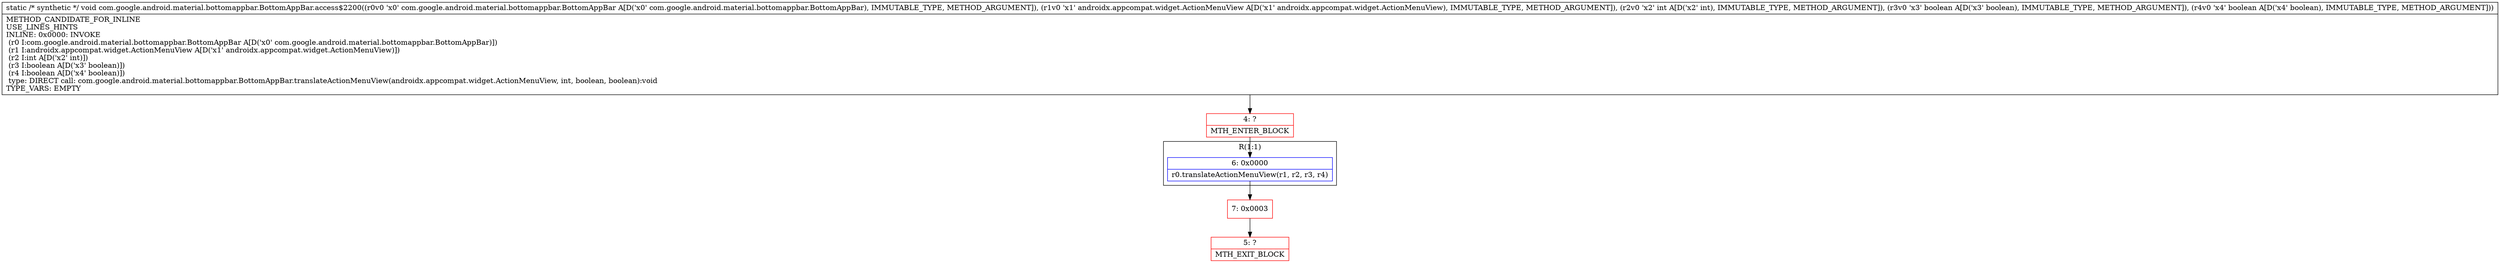 digraph "CFG forcom.google.android.material.bottomappbar.BottomAppBar.access$2200(Lcom\/google\/android\/material\/bottomappbar\/BottomAppBar;Landroidx\/appcompat\/widget\/ActionMenuView;IZZ)V" {
subgraph cluster_Region_742983685 {
label = "R(1:1)";
node [shape=record,color=blue];
Node_6 [shape=record,label="{6\:\ 0x0000|r0.translateActionMenuView(r1, r2, r3, r4)\l}"];
}
Node_4 [shape=record,color=red,label="{4\:\ ?|MTH_ENTER_BLOCK\l}"];
Node_7 [shape=record,color=red,label="{7\:\ 0x0003}"];
Node_5 [shape=record,color=red,label="{5\:\ ?|MTH_EXIT_BLOCK\l}"];
MethodNode[shape=record,label="{static \/* synthetic *\/ void com.google.android.material.bottomappbar.BottomAppBar.access$2200((r0v0 'x0' com.google.android.material.bottomappbar.BottomAppBar A[D('x0' com.google.android.material.bottomappbar.BottomAppBar), IMMUTABLE_TYPE, METHOD_ARGUMENT]), (r1v0 'x1' androidx.appcompat.widget.ActionMenuView A[D('x1' androidx.appcompat.widget.ActionMenuView), IMMUTABLE_TYPE, METHOD_ARGUMENT]), (r2v0 'x2' int A[D('x2' int), IMMUTABLE_TYPE, METHOD_ARGUMENT]), (r3v0 'x3' boolean A[D('x3' boolean), IMMUTABLE_TYPE, METHOD_ARGUMENT]), (r4v0 'x4' boolean A[D('x4' boolean), IMMUTABLE_TYPE, METHOD_ARGUMENT]))  | METHOD_CANDIDATE_FOR_INLINE\lUSE_LINES_HINTS\lINLINE: 0x0000: INVOKE  \l  (r0 I:com.google.android.material.bottomappbar.BottomAppBar A[D('x0' com.google.android.material.bottomappbar.BottomAppBar)])\l  (r1 I:androidx.appcompat.widget.ActionMenuView A[D('x1' androidx.appcompat.widget.ActionMenuView)])\l  (r2 I:int A[D('x2' int)])\l  (r3 I:boolean A[D('x3' boolean)])\l  (r4 I:boolean A[D('x4' boolean)])\l type: DIRECT call: com.google.android.material.bottomappbar.BottomAppBar.translateActionMenuView(androidx.appcompat.widget.ActionMenuView, int, boolean, boolean):void\lTYPE_VARS: EMPTY\l}"];
MethodNode -> Node_4;Node_6 -> Node_7;
Node_4 -> Node_6;
Node_7 -> Node_5;
}

